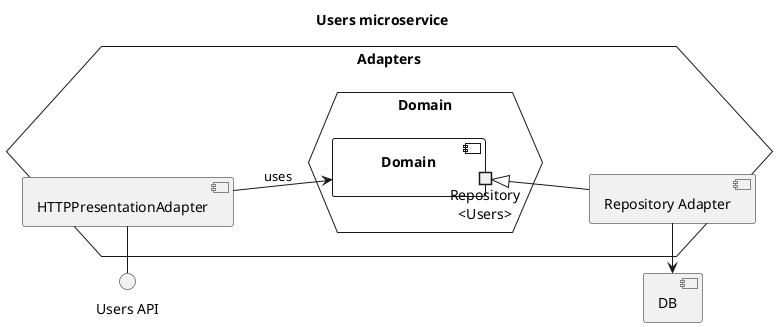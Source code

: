 @startuml Users-users-components

title "Users microservice"

left to right direction

component "DB"
interface "Users API" as UsersAPI

hexagon Adapters {
    hexagon Domain as DomainHex {
        component Domain {
            portout "Repository\n<Users>" as Repo

        }
    }

    component "Repository Adapter" as RepoAdapter
    RepoAdapter -u-|> Repo
    RepoAdapter -l-> DB

    component "HTTPPresentationAdapter" as HTTPAdapter
    HTTPAdapter -d-> Domain : uses
    HTTPAdapter -l-() UsersAPI
}

@enduml
